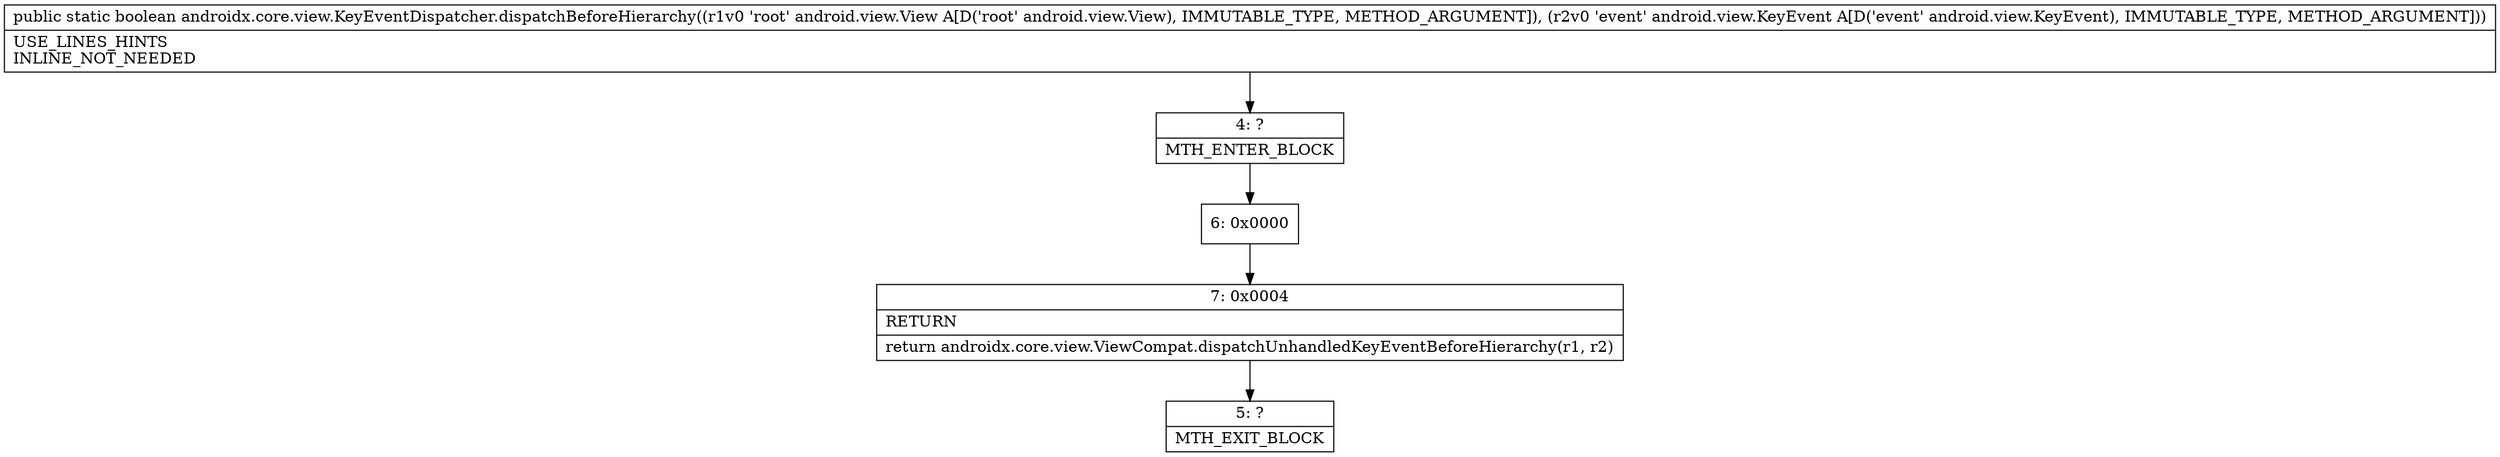 digraph "CFG forandroidx.core.view.KeyEventDispatcher.dispatchBeforeHierarchy(Landroid\/view\/View;Landroid\/view\/KeyEvent;)Z" {
Node_4 [shape=record,label="{4\:\ ?|MTH_ENTER_BLOCK\l}"];
Node_6 [shape=record,label="{6\:\ 0x0000}"];
Node_7 [shape=record,label="{7\:\ 0x0004|RETURN\l|return androidx.core.view.ViewCompat.dispatchUnhandledKeyEventBeforeHierarchy(r1, r2)\l}"];
Node_5 [shape=record,label="{5\:\ ?|MTH_EXIT_BLOCK\l}"];
MethodNode[shape=record,label="{public static boolean androidx.core.view.KeyEventDispatcher.dispatchBeforeHierarchy((r1v0 'root' android.view.View A[D('root' android.view.View), IMMUTABLE_TYPE, METHOD_ARGUMENT]), (r2v0 'event' android.view.KeyEvent A[D('event' android.view.KeyEvent), IMMUTABLE_TYPE, METHOD_ARGUMENT]))  | USE_LINES_HINTS\lINLINE_NOT_NEEDED\l}"];
MethodNode -> Node_4;Node_4 -> Node_6;
Node_6 -> Node_7;
Node_7 -> Node_5;
}

